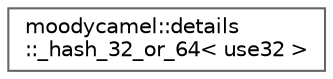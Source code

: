 digraph "类继承关系图"
{
 // INTERACTIVE_SVG=YES
 // LATEX_PDF_SIZE
  bgcolor="transparent";
  edge [fontname=Helvetica,fontsize=10,labelfontname=Helvetica,labelfontsize=10];
  node [fontname=Helvetica,fontsize=10,shape=box,height=0.2,width=0.4];
  rankdir="LR";
  Node0 [id="Node000000",label="moodycamel::details\l::_hash_32_or_64\< use32 \>",height=0.2,width=0.4,color="grey40", fillcolor="white", style="filled",URL="$d6/de8/structmoodycamel_1_1details_1_1__hash__32__or__64.html",tooltip=" "];
}
